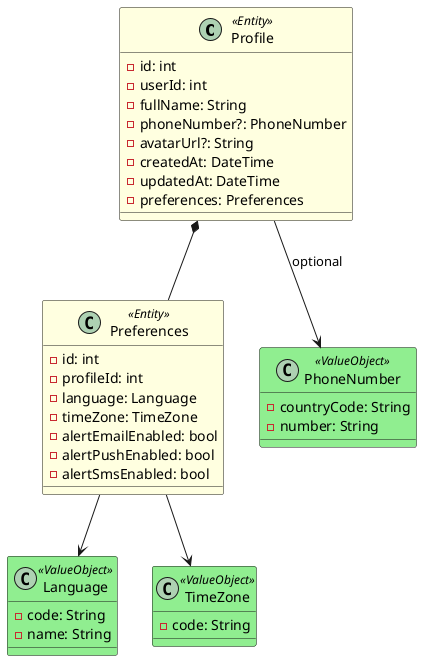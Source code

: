 @startuml Profile-And-Preferences-Mobile-Domain-Classes
' ========================
' Stereotypes colors
' ========================
skinparam class {
    BackgroundColor<<Entity>> LightYellow
    BackgroundColor<<ValueObject>> LightGreen
    BackgroundColor<<Enum>> Wheat
}

' ========================
' Entities (mobile models)
' ========================
class Profile <<Entity>> {
  - id: int
  - userId: int
  - fullName: String
  - phoneNumber?: PhoneNumber
  - avatarUrl?: String
  - createdAt: DateTime
  - updatedAt: DateTime
  - preferences: Preferences
}

class Preferences <<Entity>> {
  - id: int
  - profileId: int
  - language: Language
  - timeZone: TimeZone
  - alertEmailEnabled: bool
  - alertPushEnabled: bool
  - alertSmsEnabled: bool
}

' ========================
' Value Objects
' ========================
class PhoneNumber <<ValueObject>> {
  - countryCode: String
  - number: String
}

class Language <<ValueObject>> {
  - code: String
  - name: String
}

class TimeZone <<ValueObject>> {
  - code: String
}

' ========================
' Relationships
' ========================
Profile *-- Preferences
Profile --> PhoneNumber : optional
Preferences --> Language
Preferences --> TimeZone
@enduml
